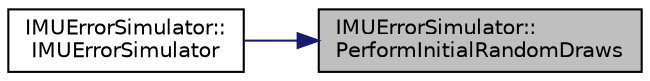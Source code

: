 digraph "IMUErrorSimulator::PerformInitialRandomDraws"
{
 // LATEX_PDF_SIZE
  edge [fontname="Helvetica",fontsize="10",labelfontname="Helvetica",labelfontsize="10"];
  node [fontname="Helvetica",fontsize="10",shape=record];
  rankdir="RL";
  Node1 [label="IMUErrorSimulator::\lPerformInitialRandomDraws",height=0.2,width=0.4,color="black", fillcolor="grey75", style="filled", fontcolor="black",tooltip=" "];
  Node1 -> Node2 [dir="back",color="midnightblue",fontsize="10",style="solid",fontname="Helvetica"];
  Node2 [label="IMUErrorSimulator::\lIMUErrorSimulator",height=0.2,width=0.4,color="black", fillcolor="white", style="filled",URL="$classIMUErrorSimulator.html#a4d891022978afb22de0fdbd0a683fdda",tooltip=" "];
}
